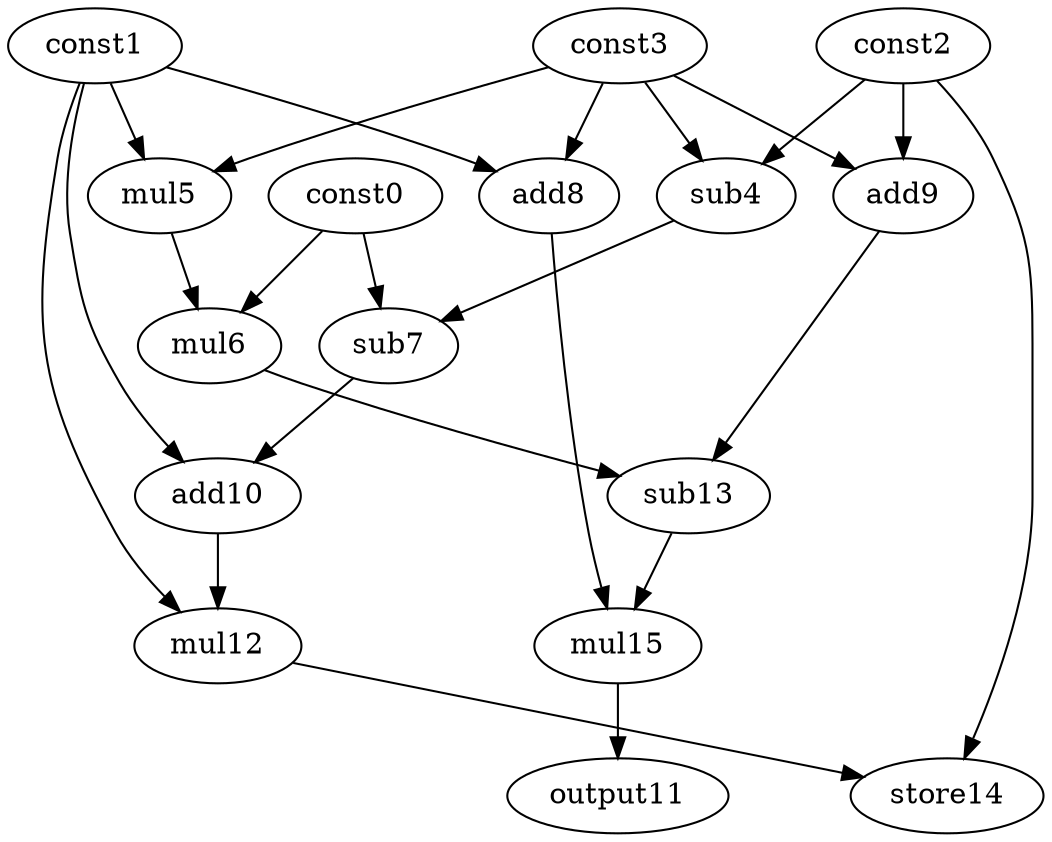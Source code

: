 digraph G { 
const0[opcode=const]; 
const1[opcode=const]; 
const2[opcode=const]; 
const3[opcode=const]; 
sub4[opcode=sub]; 
mul5[opcode=mul]; 
mul6[opcode=mul]; 
sub7[opcode=sub]; 
add8[opcode=add]; 
add9[opcode=add]; 
add10[opcode=add]; 
output11[opcode=output]; 
mul12[opcode=mul]; 
sub13[opcode=sub]; 
store14[opcode=store]; 
mul15[opcode=mul]; 
const2->sub4[operand=0];
const3->sub4[operand=1];
const1->mul5[operand=0];
const3->mul5[operand=1];
const1->add8[operand=0];
const3->add8[operand=1];
const2->add9[operand=0];
const3->add9[operand=1];
const0->mul6[operand=0];
mul5->mul6[operand=1];
const0->sub7[operand=0];
sub4->sub7[operand=1];
const1->add10[operand=0];
sub7->add10[operand=1];
add9->sub13[operand=0];
mul6->sub13[operand=1];
const1->mul12[operand=0];
add10->mul12[operand=1];
add8->mul15[operand=0];
sub13->mul15[operand=1];
mul15->output11[operand=0];
const2->store14[operand=0];
mul12->store14[operand=1];
}
